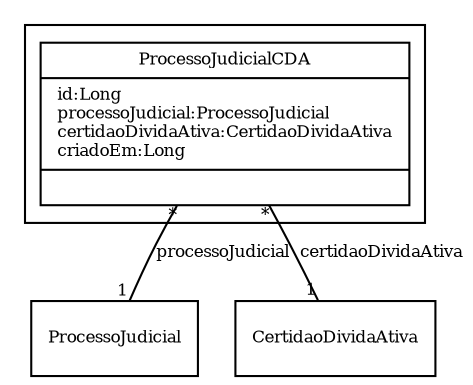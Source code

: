 digraph G{
fontname = "Times-Roman"
fontsize = 8

node [
        fontname = "Times-Roman"
        fontsize = 8
        shape = "record"
]

edge [
        fontname = "Times-Roman"
        fontsize = 8
]

subgraph clusterPROCESSO_JUDICIAL
{
ProcessoJudicialCDA [label = "{ProcessoJudicialCDA|id:Long\lprocessoJudicial:ProcessoJudicial\lcertidaoDividaAtiva:CertidaoDividaAtiva\lcriadoEm:Long\l|\l}"]
}
edge [arrowhead = "none" headlabel = "1" taillabel = "*"] ProcessoJudicialCDA -> ProcessoJudicial [label = "processoJudicial"]
edge [arrowhead = "none" headlabel = "1" taillabel = "*"] ProcessoJudicialCDA -> CertidaoDividaAtiva [label = "certidaoDividaAtiva"]
}
